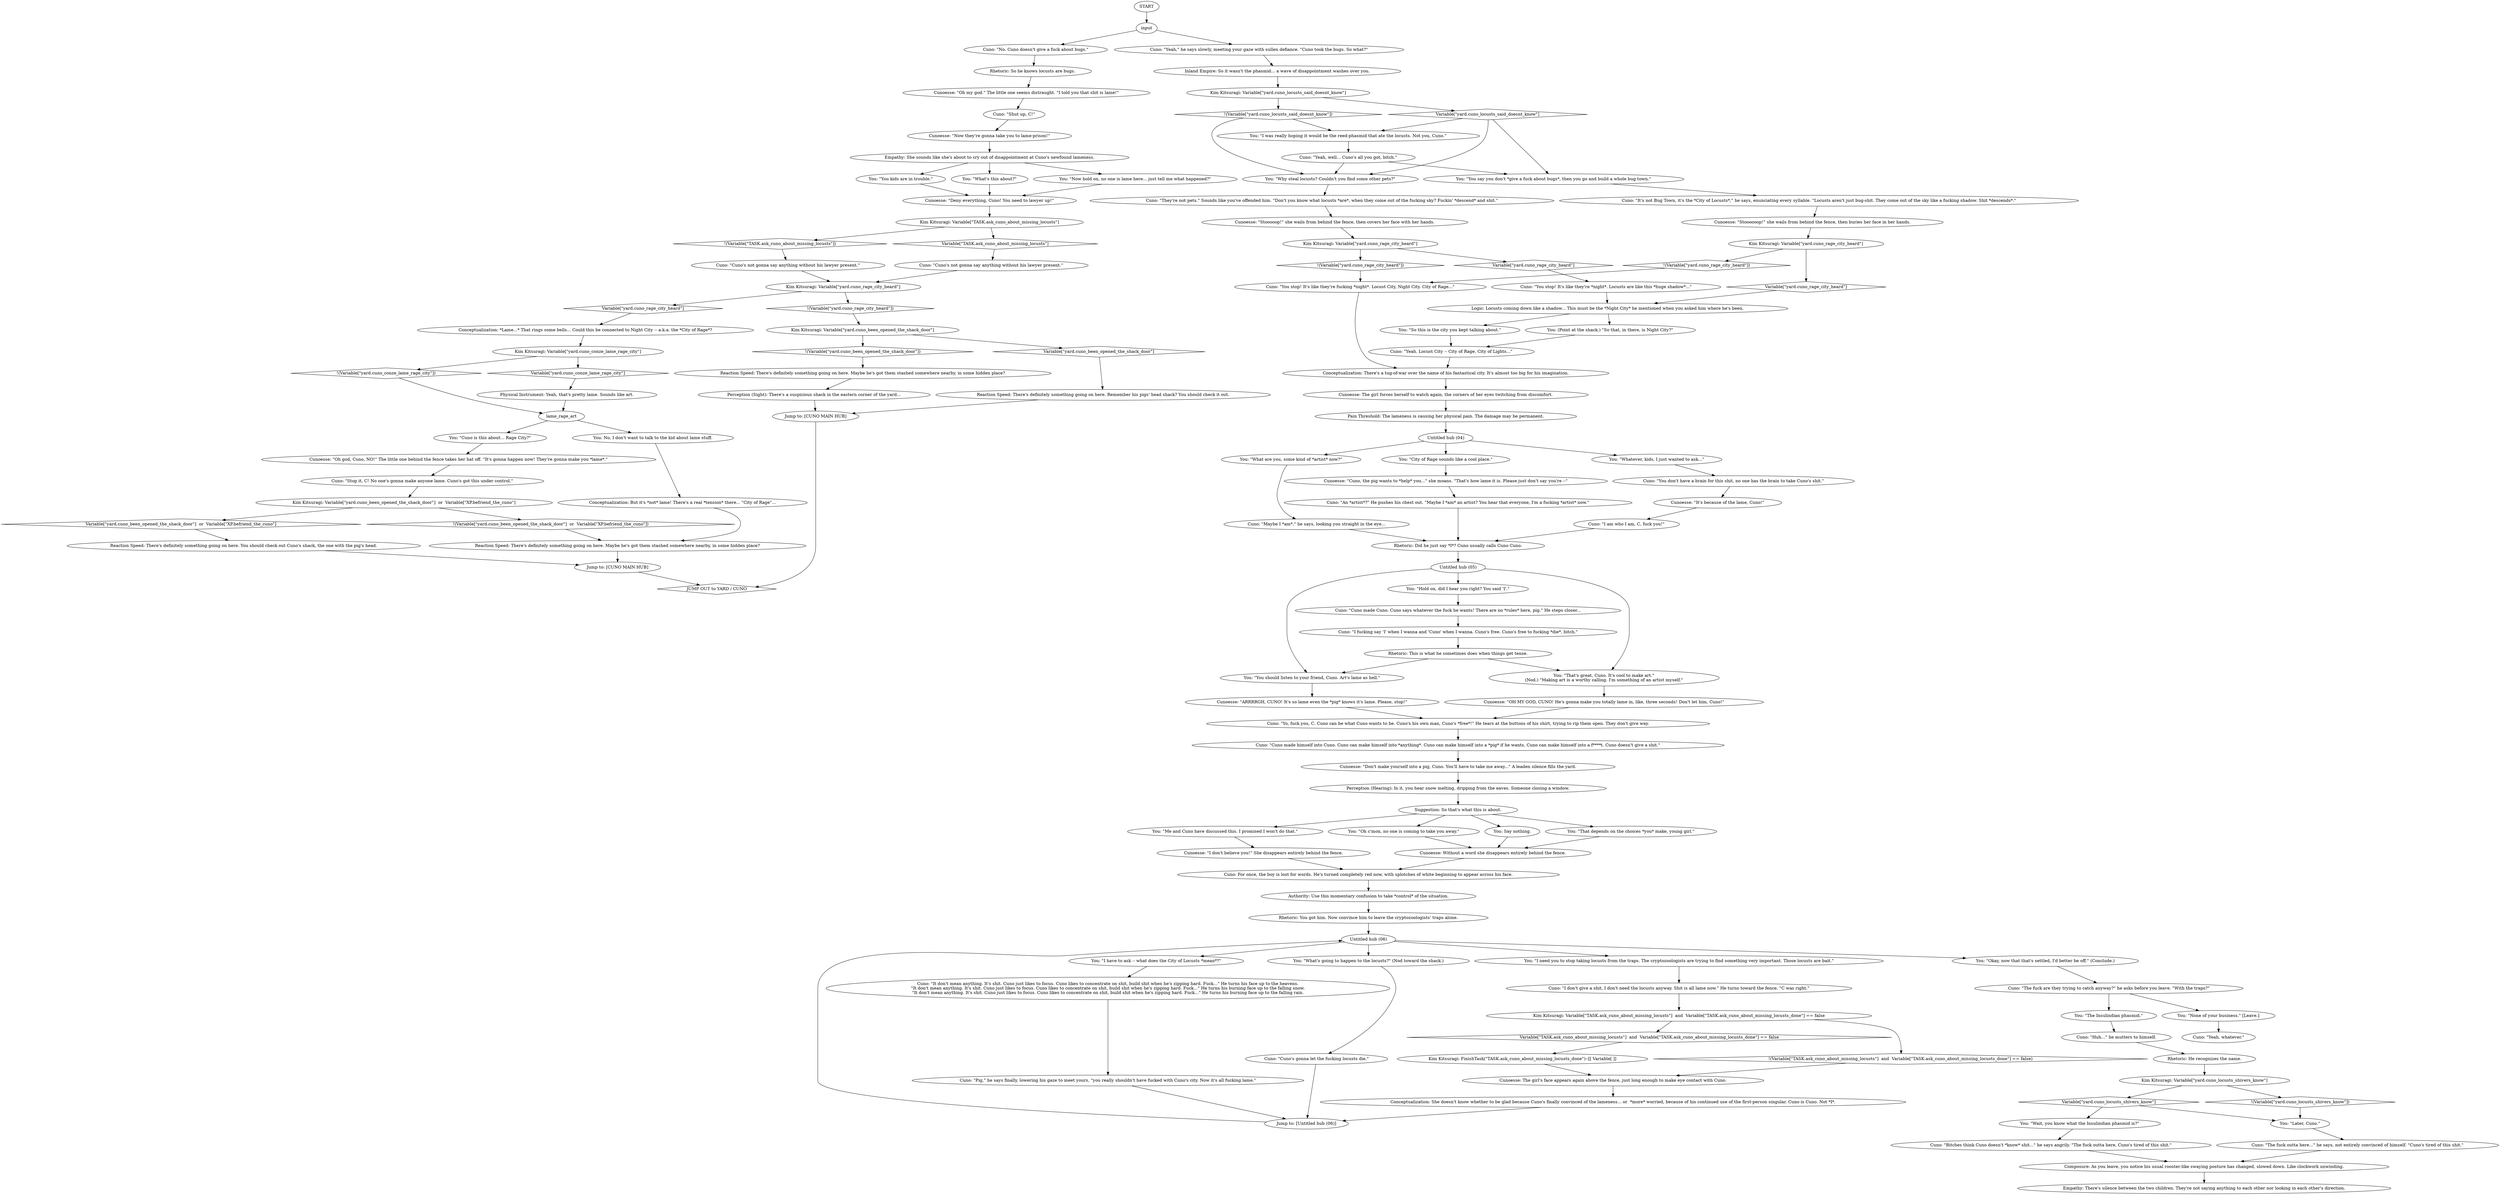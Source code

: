 # YARD / CUNO LOCUSTS
# Cuno's City of Locusts related content.
#* Futile.
#* I've been to shack and clicked on it.
# ==================================================
digraph G {
	  0 [label="START"];
	  1 [label="input"];
	  2 [label="Inland Empire: So it wasn't the phasmid... a wave of disappointment washes over you."];
	  3 [label="Kim Kitsuragi: Variable[\"yard.cuno_rage_city_heard\"]"];
	  4 [label="Variable[\"yard.cuno_rage_city_heard\"]", shape=diamond];
	  5 [label="!(Variable[\"yard.cuno_rage_city_heard\"])", shape=diamond];
	  6 [label="Cuno: \"Yeah. Locust City -- City of Rage, City of Lights...\""];
	  7 [label="You: \"What are you, some kind of *artist* now?\""];
	  8 [label="You: \"Oh c'mon, no one is coming to take you away.\""];
	  9 [label="Untitled hub (06)"];
	  10 [label="Cuno: \"It don't mean anything. It's shit. Cuno just likes to focus. Cuno likes to concentrate on shit, build shit when he's zipping hard. Fuck...\" He turns his face up to the heavens.\n\"It don't mean anything. It's shit. Cuno just likes to focus. Cuno likes to concentrate on shit, build shit when he's zipping hard. Fuck...\" He turns his burning face up to the falling snow.\n\"It don't mean anything. It's shit. Cuno just likes to focus. Cuno likes to concentrate on shit, build shit when he's zipping hard. Fuck...\" He turns his burning face up to the falling rain."];
	  11 [label="Cunoesse: \"Oh god, Cuno, NO!\" The little one behind the fence takes her hat off. \"It's gonna happen now! They're gonna make you *lame*.\""];
	  12 [label="Rhetoric: This is what he sometimes does when things get tense."];
	  13 [label="Cunoesse: \"I don't believe you!\" She disappears entirely behind the fence."];
	  14 [label="Perception (Sight): There's a suspicious shack in the eastern corner of the yard..."];
	  15 [label="You: \"I was really hoping it would be the reed-phasmid that ate the locusts. Not you, Cuno.“"];
	  16 [label="You: \"What's going to happen to the locusts?\" (Nod toward the shack.)"];
	  17 [label="You: \"The Insulindian phasmid.\""];
	  18 [label="Rhetoric: He recognizes the name."];
	  19 [label="Cunoesse: \"Deny everything, Cuno! You need to lawyer up!\""];
	  20 [label="Kim Kitsuragi: Variable[\"yard.cuno_been_opened_the_shack_door\"]  or  Variable[\"XP.befriend_the_cuno\"]"];
	  21 [label="Variable[\"yard.cuno_been_opened_the_shack_door\"]  or  Variable[\"XP.befriend_the_cuno\"]", shape=diamond];
	  22 [label="!(Variable[\"yard.cuno_been_opened_the_shack_door\"]  or  Variable[\"XP.befriend_the_cuno\"])", shape=diamond];
	  23 [label="You: \"I have to ask -- what does the City of Locusts *mean*?\""];
	  24 [label="Cuno: \"Cuno's gonna let the fucking locusts die.\""];
	  25 [label="You: \"Wait, you know what the Insulindian phasmid is?\""];
	  26 [label="Authority: Use this momentary confusion to take *control* of the situation."];
	  27 [label="Conceptualization: But it's *not* lame! There's a real *tension* there... \"City of Rage\"..."];
	  28 [label="Rhetoric: Did he just say *I*? Cuno usually calls Cuno Cuno."];
	  29 [label="Cuno: \"You don't have a brain for this shit, no one has the brain to take Cuno's shit.\""];
	  30 [label="Composure: As you leave, you notice his usual rooster-like swaying posture has changed, slowed down. Like clockwork unwinding."];
	  31 [label="Kim Kitsuragi: Variable[\"TASK.ask_cuno_about_missing_locusts\"]  and  Variable[\"TASK.ask_cuno_about_missing_locusts_done\"] == false"];
	  32 [label="Variable[\"TASK.ask_cuno_about_missing_locusts\"]  and  Variable[\"TASK.ask_cuno_about_missing_locusts_done\"] == false", shape=diamond];
	  33 [label="!(Variable[\"TASK.ask_cuno_about_missing_locusts\"]  and  Variable[\"TASK.ask_cuno_about_missing_locusts_done\"] == false)", shape=diamond];
	  34 [label="Cunoesse: The girl forces herself to watch again, the corners of her eyes twitching from discomfort."];
	  35 [label="Cunoesse: The girl's face appears again above the fence, just long enough to make eye contact with Cuno."];
	  36 [label="Empathy: She sounds like she's about to cry out of disappointment at Cuno's newfound lameness."];
	  37 [label="You: \"You kids are in trouble.\""];
	  38 [label="Reaction Speed: There's definitely something going on here. You should check out Cuno's shack, the one with the pig's head."];
	  39 [label="Cuno: \"They're not pets.\" Sounds like you've offended him. \"Don't you know what locusts *are*, when they come out of the fucking sky? Fuckin' *descend* and shit.\""];
	  40 [label="Cuno: \"Shut up, C!\""];
	  41 [label="You: \"You should listen to your friend, Cuno. Art's lame as hell.\""];
	  42 [label="Cuno: \"You stop! It's like they're *night*. Locusts are like this *huge shadow*...\""];
	  43 [label="Cuno: \"Cuno made Cuno. Cuno says whatever the fuck he wants! There are no *rules* here, pig.\" He steps closer..."];
	  44 [label="Conceptualization: She doesn't know whether to be glad because Cuno's finally convinced of the lameness... or  *more* worried, because of his continued use of the first-person singular. Cuno is Cuno. Not *I*."];
	  45 [label="Pain Threshold: The lameness is causing her physical pain. The damage may be permanent."];
	  46 [label="Cuno: \"Cuno made himself into Cuno. Cuno can make himself into *anything*. Cuno can make himself into a *pig* if he wants, Cuno can make himself into a f****t. Cuno doesn't give a shit.\""];
	  47 [label="Kim Kitsuragi: FinishTask(\"TASK.ask_cuno_about_missing_locusts_done\")--[[ Variable[ ]]"];
	  48 [label="Suggestion: So that's what this is about."];
	  49 [label="Cunoesse: \"Cuno, the pig wants to *help* you...\" she moans. \"That's how lame it is. Please just don't say you're --\""];
	  50 [label="Cuno: \"Huh...\" he mutters to himself."];
	  51 [label="Conceptualization: There's a tug-of-war over the name of his fantastical city. It's almost too big for his imagination."];
	  52 [label="You: \"Me and Cuno have discussed this. I promised I won't do that.\""];
	  53 [label="You: \"None of your business.\" [Leave.]"];
	  54 [label="Kim Kitsuragi: Variable[\"yard.cuno_rage_city_heard\"]"];
	  55 [label="Variable[\"yard.cuno_rage_city_heard\"]", shape=diamond];
	  56 [label="!(Variable[\"yard.cuno_rage_city_heard\"])", shape=diamond];
	  57 [label="Reaction Speed: There's definitely something going on here. Maybe he's got them stashed somewhere nearby, in some hidden place?"];
	  58 [label="You: \"I need you to stop taking locusts from the traps. The cryptozoologists are trying to find something very important. Those locusts are bait.\""];
	  59 [label="Cuno: For once, the boy is lost for words. He's turned completely red now, with splotches of white beginning to appear across his face."];
	  60 [label="You: \"Okay, now that that's settled, I'd better be off.\" (Conclude.)"];
	  61 [label="Cuno: \"Bitches think Cuno doesn't *know* shit...\" he says angrily. \"The fuck outta here, Cuno's tired of this shit.\""];
	  62 [label="lame_rage_art"];
	  63 [label="Reaction Speed: There's definitely something going on here. Remember his pigs' head shack? You should check it out."];
	  64 [label="Cunoesse: \"Now they're gonna take you to lame-prison!\""];
	  65 [label="You: No, I don't want to talk to the kid about lame stuff."];
	  66 [label="Cuno: \"Stop it, C! No one's gonna make anyone lame. Cuno's got this under control.\""];
	  67 [label="You: Say nothing."];
	  68 [label="Cunoesse: \"ARRRRGH, CUNO! It's so lame even the *pig* knows it's lame. Please, stop!\""];
	  69 [label="Cunoesse: Without a word she disappears entirely behind the fence."];
	  70 [label="You: \"What's this about?\""];
	  71 [label="Cuno: \"I fucking say 'I' when I wanna and 'Cuno' when I wanna. Cuno's free. Cuno's free to fucking *die*, bitch.\""];
	  72 [label="Cunoesse: \"Stooooop!\" she wails from behind the fence, then covers her face with her hands."];
	  73 [label="Cuno: \"Maybe I *am*,\" he says, looking you straight in the eye..."];
	  74 [label="Perception (Hearing): In it, you hear snow melting, dripping from the eaves. Someone closing a window."];
	  75 [label="Rhetoric: You got him. Now convince him to leave the cryptozoologists' traps alone."];
	  76 [label="Kim Kitsuragi: Variable[\"yard.cuno_rage_city_heard\"]"];
	  77 [label="Variable[\"yard.cuno_rage_city_heard\"]", shape=diamond];
	  78 [label="!(Variable[\"yard.cuno_rage_city_heard\"])", shape=diamond];
	  79 [label="Conceptualization: *Lame...* That rings some bells... Could this be connected to Night City -- a.k.a. the *City of Rage*?"];
	  80 [label="Reaction Speed: There's definitely something going on here. Maybe he's got them stashed somewhere nearby, in some hidden place?"];
	  81 [label="Kim Kitsuragi: Variable[\"TASK.ask_cuno_about_missing_locusts\"]"];
	  82 [label="Variable[\"TASK.ask_cuno_about_missing_locusts\"]", shape=diamond];
	  83 [label="!(Variable[\"TASK.ask_cuno_about_missing_locusts\"])", shape=diamond];
	  84 [label="You: \"Why steal locusts? Couldn't you find some other pets?\""];
	  85 [label="You: \"City of Rage sounds like a cool place.\""];
	  86 [label="Cuno: \"The fuck outta here...\" he says, not entirely convinced of himself. \"Cuno's tired of this shit.\""];
	  87 [label="Cuno: \"No. Cuno doesn't give a fuck about bugs.\""];
	  88 [label="You: \"Now hold on, no one is lame here... just tell me what happened?\""];
	  89 [label="Cuno: \"Cuno's not gonna say anything without his lawyer present.\""];
	  90 [label="Kim Kitsuragi: Variable[\"yard.cuno_conze_lame_rage_city\"]"];
	  91 [label="Variable[\"yard.cuno_conze_lame_rage_city\"]", shape=diamond];
	  92 [label="!(Variable[\"yard.cuno_conze_lame_rage_city\"])", shape=diamond];
	  93 [label="Kim Kitsuragi: Variable[\"yard.cuno_been_opened_the_shack_door\"]"];
	  94 [label="Variable[\"yard.cuno_been_opened_the_shack_door\"]", shape=diamond];
	  95 [label="!(Variable[\"yard.cuno_been_opened_the_shack_door\"])", shape=diamond];
	  96 [label="Cunoesse: \"It's because of the lame, Cuno!\""];
	  97 [label="Kim Kitsuragi: Variable[\"yard.cuno_locusts_said_doesnt_know\"]"];
	  98 [label="Variable[\"yard.cuno_locusts_said_doesnt_know\"]", shape=diamond];
	  99 [label="!(Variable[\"yard.cuno_locusts_said_doesnt_know\"])", shape=diamond];
	  100 [label="Cunoesse: \"Stoooooop!\" she wails from behind the fence, then buries her face in her hands."];
	  101 [label="Logic: Locusts coming down like a shadow... This must be the *Night City* he mentioned when you asked him where he's been."];
	  102 [label="Cuno: \"An *artist*?\" He pushes his chest out. \"Maybe I *am* an artist? You hear that everyone, I'm a fucking *artist* now.\""];
	  103 [label="Cuno: \"You stop! It's like they're fucking *night*. Locust City, Night City. City of Rage...\""];
	  104 [label="Cuno: \"Yo, fuck you, C. Cuno can be what Cuno wants to be. Cuno's his own man, Cuno's *free*!\" He tears at the buttons of his shirt, trying to rip them open. They don't give way."];
	  105 [label="Kim Kitsuragi: Variable[\"yard.cuno_locusts_shivers_know\"]"];
	  106 [label="Variable[\"yard.cuno_locusts_shivers_know\"]", shape=diamond];
	  107 [label="!(Variable[\"yard.cuno_locusts_shivers_know\"])", shape=diamond];
	  108 [label="Jump to: [CUNO MAIN HUB]"];
	  109 [label="Cunoesse: \"Oh my god.\" The little one seems distraught. \"I told you that shit is lame!\""];
	  110 [label="Cuno: \"I am who I am, C, fuck you!\""];
	  111 [label="Cuno: \"Yeah,\" he says slowly, meeting your gaze with sullen defiance. \"Cuno took the bugs. So what?\""];
	  112 [label="Jump to: [Untitled hub (06)]"];
	  114 [label="You: (Point at the shack.) \"So that, in there, is Night City?\""];
	  115 [label="Untitled hub (04)"];
	  116 [label="You: \"Hold on, did I hear you right? You said 'I'.\""];
	  117 [label="Jump to: [CUNO MAIN HUB]"];
	  118 [label="Cuno: \"Yeah, well... Cuno's all you got, bitch.\""];
	  119 [label="Cuno: \"Yeah, whatever.\""];
	  120 [label="Cunoesse: \"OH MY GOD, CUNO! He's gonna make you totally lame in, like, three seconds! Don't let him, Cuno!\""];
	  121 [label="You: \"Later, Cuno.\""];
	  122 [label="You: \"Cuno is this about... Rage City?\""];
	  123 [label="You: \"Whatever, kids, I just wanted to ask...\""];
	  124 [label="Cuno: \"It's not Bug Town, it's the *City of Locusts*,\" he says, enunciating every syllable. \"Locusts aren't just bug-shit. They come out of the sky like a fucking shadow. Shit *descends*.\""];
	  125 [label="Empathy: There's silence between the two children. They're not saying anything to each other nor looking in each other's direction."];
	  126 [label="Cuno: \"Cuno's not gonna say anything without his lawyer present.\""];
	  127 [label="You: \"You say you don't *give a fuck about bugs*, then you go and build a whole bug town.\""];
	  128 [label="You: \"So this is the city you kept talking about.\""];
	  129 [label="Untitled hub (05)"];
	  130 [label="Cuno: \"I don't give a shit, I don't need the locusts anyway. Shit is all lame now.\" He turns toward the fence. \"C was right.\""];
	  131 [label="Cuno: \"The fuck are they trying to catch anyway?\" he asks before you leave. \"With the traps?\""];
	  132 [label="Cuno: \"Pig,\" he says finally, lowering his gaze to meet yours, \"you really shouldn't have fucked with Cuno's city. Now it's all fucking lame.\""];
	  133 [label="Rhetoric: So he knows locusts are bugs."];
	  134 [label="You: \"That's great, Cuno. It's cool to make art.\"\n(Nod.) \"Making art is a worthy calling. I'm something of an artist myself.\""];
	  135 [label="Cunoesse: \"Don't make yourself into a pig, Cuno. You'll have to take me away...\" A leaden silence fills the yard."];
	  136 [label="You: \"That depends on the choices *you* make, young girl.\""];
	  137 [label="Physical Instrument: Yeah, that's pretty lame. Sounds like art."];
	  6030438 [label="JUMP OUT to YARD / CUNO", shape=diamond];
	  0 -> 1
	  1 -> 111
	  1 -> 87
	  2 -> 97
	  3 -> 4
	  3 -> 5
	  4 -> 101
	  5 -> 103
	  6 -> 51
	  7 -> 73
	  8 -> 69
	  9 -> 16
	  9 -> 58
	  9 -> 60
	  9 -> 23
	  10 -> 132
	  11 -> 66
	  12 -> 41
	  12 -> 134
	  13 -> 59
	  14 -> 108
	  15 -> 118
	  16 -> 24
	  17 -> 50
	  18 -> 105
	  19 -> 81
	  20 -> 21
	  20 -> 22
	  21 -> 38
	  22 -> 57
	  23 -> 10
	  24 -> 112
	  25 -> 61
	  26 -> 75
	  27 -> 57
	  28 -> 129
	  29 -> 96
	  30 -> 125
	  31 -> 32
	  31 -> 33
	  32 -> 47
	  33 -> 35
	  34 -> 45
	  35 -> 44
	  36 -> 88
	  36 -> 37
	  36 -> 70
	  37 -> 19
	  38 -> 117
	  39 -> 72
	  40 -> 64
	  41 -> 68
	  42 -> 101
	  43 -> 71
	  44 -> 112
	  45 -> 115
	  46 -> 135
	  47 -> 35
	  48 -> 136
	  48 -> 8
	  48 -> 67
	  48 -> 52
	  49 -> 102
	  50 -> 18
	  51 -> 34
	  52 -> 13
	  53 -> 119
	  54 -> 56
	  54 -> 55
	  55 -> 42
	  56 -> 103
	  57 -> 117
	  58 -> 130
	  59 -> 26
	  60 -> 131
	  61 -> 30
	  62 -> 65
	  62 -> 122
	  63 -> 108
	  64 -> 36
	  65 -> 27
	  66 -> 20
	  67 -> 69
	  68 -> 104
	  69 -> 59
	  70 -> 19
	  71 -> 12
	  72 -> 54
	  73 -> 28
	  74 -> 48
	  75 -> 9
	  76 -> 77
	  76 -> 78
	  77 -> 79
	  78 -> 93
	  79 -> 90
	  80 -> 14
	  81 -> 82
	  81 -> 83
	  82 -> 126
	  83 -> 89
	  84 -> 39
	  85 -> 49
	  86 -> 30
	  87 -> 133
	  88 -> 19
	  89 -> 76
	  90 -> 91
	  90 -> 92
	  91 -> 137
	  92 -> 62
	  93 -> 94
	  93 -> 95
	  94 -> 63
	  95 -> 80
	  96 -> 110
	  97 -> 98
	  97 -> 99
	  98 -> 127
	  98 -> 84
	  98 -> 15
	  99 -> 84
	  99 -> 15
	  100 -> 3
	  101 -> 128
	  101 -> 114
	  102 -> 28
	  103 -> 51
	  104 -> 46
	  105 -> 106
	  105 -> 107
	  106 -> 25
	  106 -> 121
	  107 -> 121
	  108 -> 6030438
	  109 -> 40
	  110 -> 28
	  111 -> 2
	  112 -> 9
	  114 -> 6
	  115 -> 123
	  115 -> 85
	  115 -> 7
	  116 -> 43
	  117 -> 6030438
	  118 -> 84
	  118 -> 127
	  120 -> 104
	  121 -> 86
	  122 -> 11
	  123 -> 29
	  124 -> 100
	  126 -> 76
	  127 -> 124
	  128 -> 6
	  129 -> 41
	  129 -> 116
	  129 -> 134
	  130 -> 31
	  131 -> 17
	  131 -> 53
	  132 -> 112
	  133 -> 109
	  134 -> 120
	  135 -> 74
	  136 -> 69
	  137 -> 62
}

